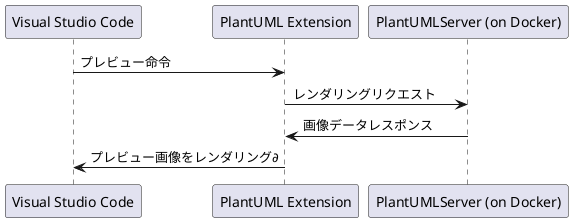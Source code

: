 @startuml test

"Visual Studio Code" -> "PlantUML Extension" : プレビュー命令
"PlantUML Extension" -> "PlantUMLServer (on Docker)" : レンダリングリクエスト
"PlantUMLServer (on Docker)" -> "PlantUML Extension" : 画像データレスポンス
"PlantUML Extension" -> "Visual Studio Code" : プレビュー画像をレンダリング∂

@enduml